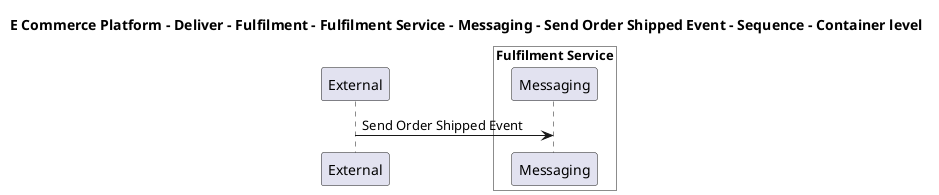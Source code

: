 @startuml

title E Commerce Platform - Deliver - Fulfilment - Fulfilment Service - Messaging - Send Order Shipped Event - Sequence - Container level

participant "External" as C4InterFlow.SoftwareSystems.ExternalSystem

box "Fulfilment Service" #White
    participant "Messaging" as ECommercePlatform.Deliver.Fulfilment.SoftwareSystems.FulfilmentService.Containers.Messaging
end box


C4InterFlow.SoftwareSystems.ExternalSystem -> ECommercePlatform.Deliver.Fulfilment.SoftwareSystems.FulfilmentService.Containers.Messaging : Send Order Shipped Event


@enduml
